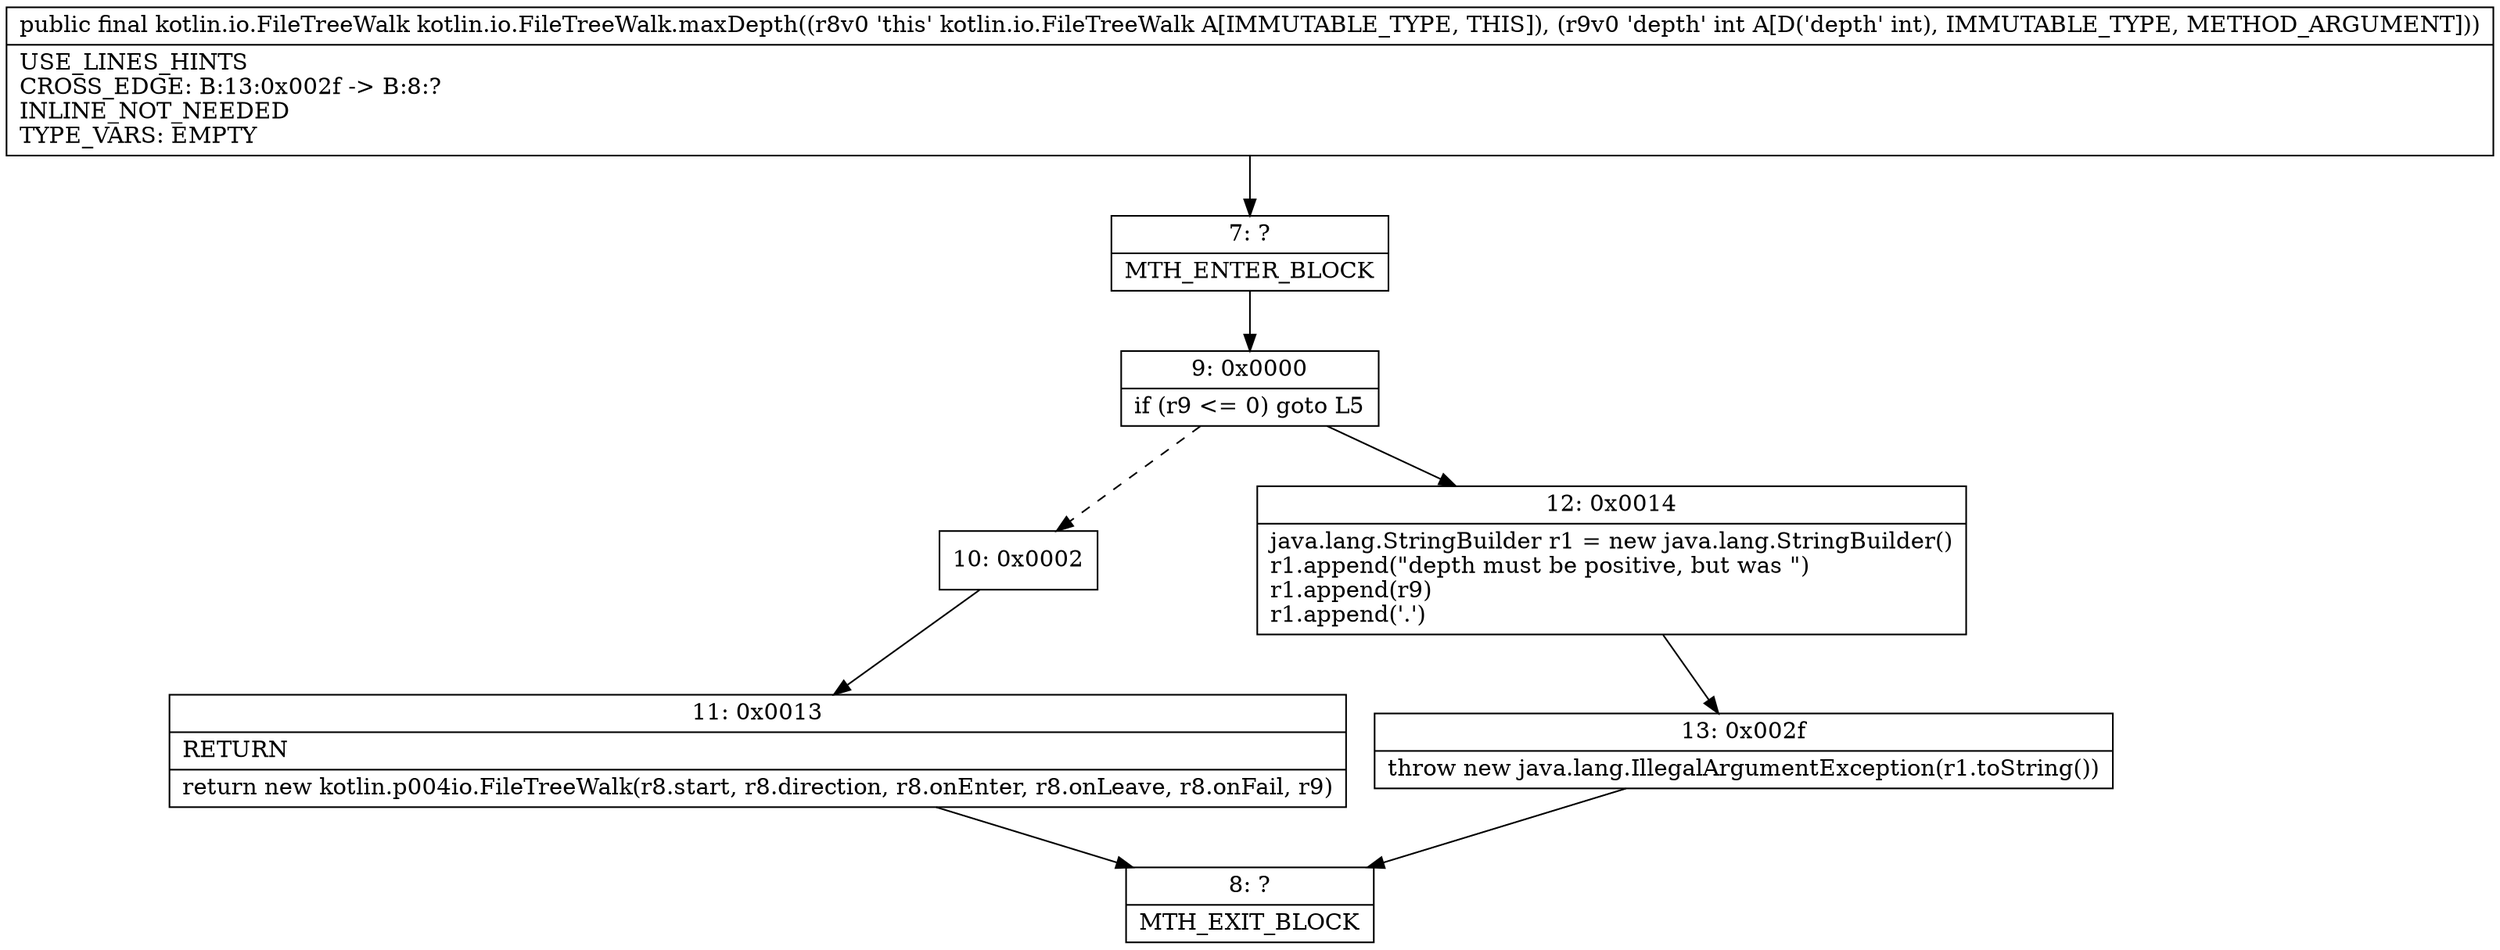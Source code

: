 digraph "CFG forkotlin.io.FileTreeWalk.maxDepth(I)Lkotlin\/io\/FileTreeWalk;" {
Node_7 [shape=record,label="{7\:\ ?|MTH_ENTER_BLOCK\l}"];
Node_9 [shape=record,label="{9\:\ 0x0000|if (r9 \<= 0) goto L5\l}"];
Node_10 [shape=record,label="{10\:\ 0x0002}"];
Node_11 [shape=record,label="{11\:\ 0x0013|RETURN\l|return new kotlin.p004io.FileTreeWalk(r8.start, r8.direction, r8.onEnter, r8.onLeave, r8.onFail, r9)\l}"];
Node_8 [shape=record,label="{8\:\ ?|MTH_EXIT_BLOCK\l}"];
Node_12 [shape=record,label="{12\:\ 0x0014|java.lang.StringBuilder r1 = new java.lang.StringBuilder()\lr1.append(\"depth must be positive, but was \")\lr1.append(r9)\lr1.append('.')\l}"];
Node_13 [shape=record,label="{13\:\ 0x002f|throw new java.lang.IllegalArgumentException(r1.toString())\l}"];
MethodNode[shape=record,label="{public final kotlin.io.FileTreeWalk kotlin.io.FileTreeWalk.maxDepth((r8v0 'this' kotlin.io.FileTreeWalk A[IMMUTABLE_TYPE, THIS]), (r9v0 'depth' int A[D('depth' int), IMMUTABLE_TYPE, METHOD_ARGUMENT]))  | USE_LINES_HINTS\lCROSS_EDGE: B:13:0x002f \-\> B:8:?\lINLINE_NOT_NEEDED\lTYPE_VARS: EMPTY\l}"];
MethodNode -> Node_7;Node_7 -> Node_9;
Node_9 -> Node_10[style=dashed];
Node_9 -> Node_12;
Node_10 -> Node_11;
Node_11 -> Node_8;
Node_12 -> Node_13;
Node_13 -> Node_8;
}

